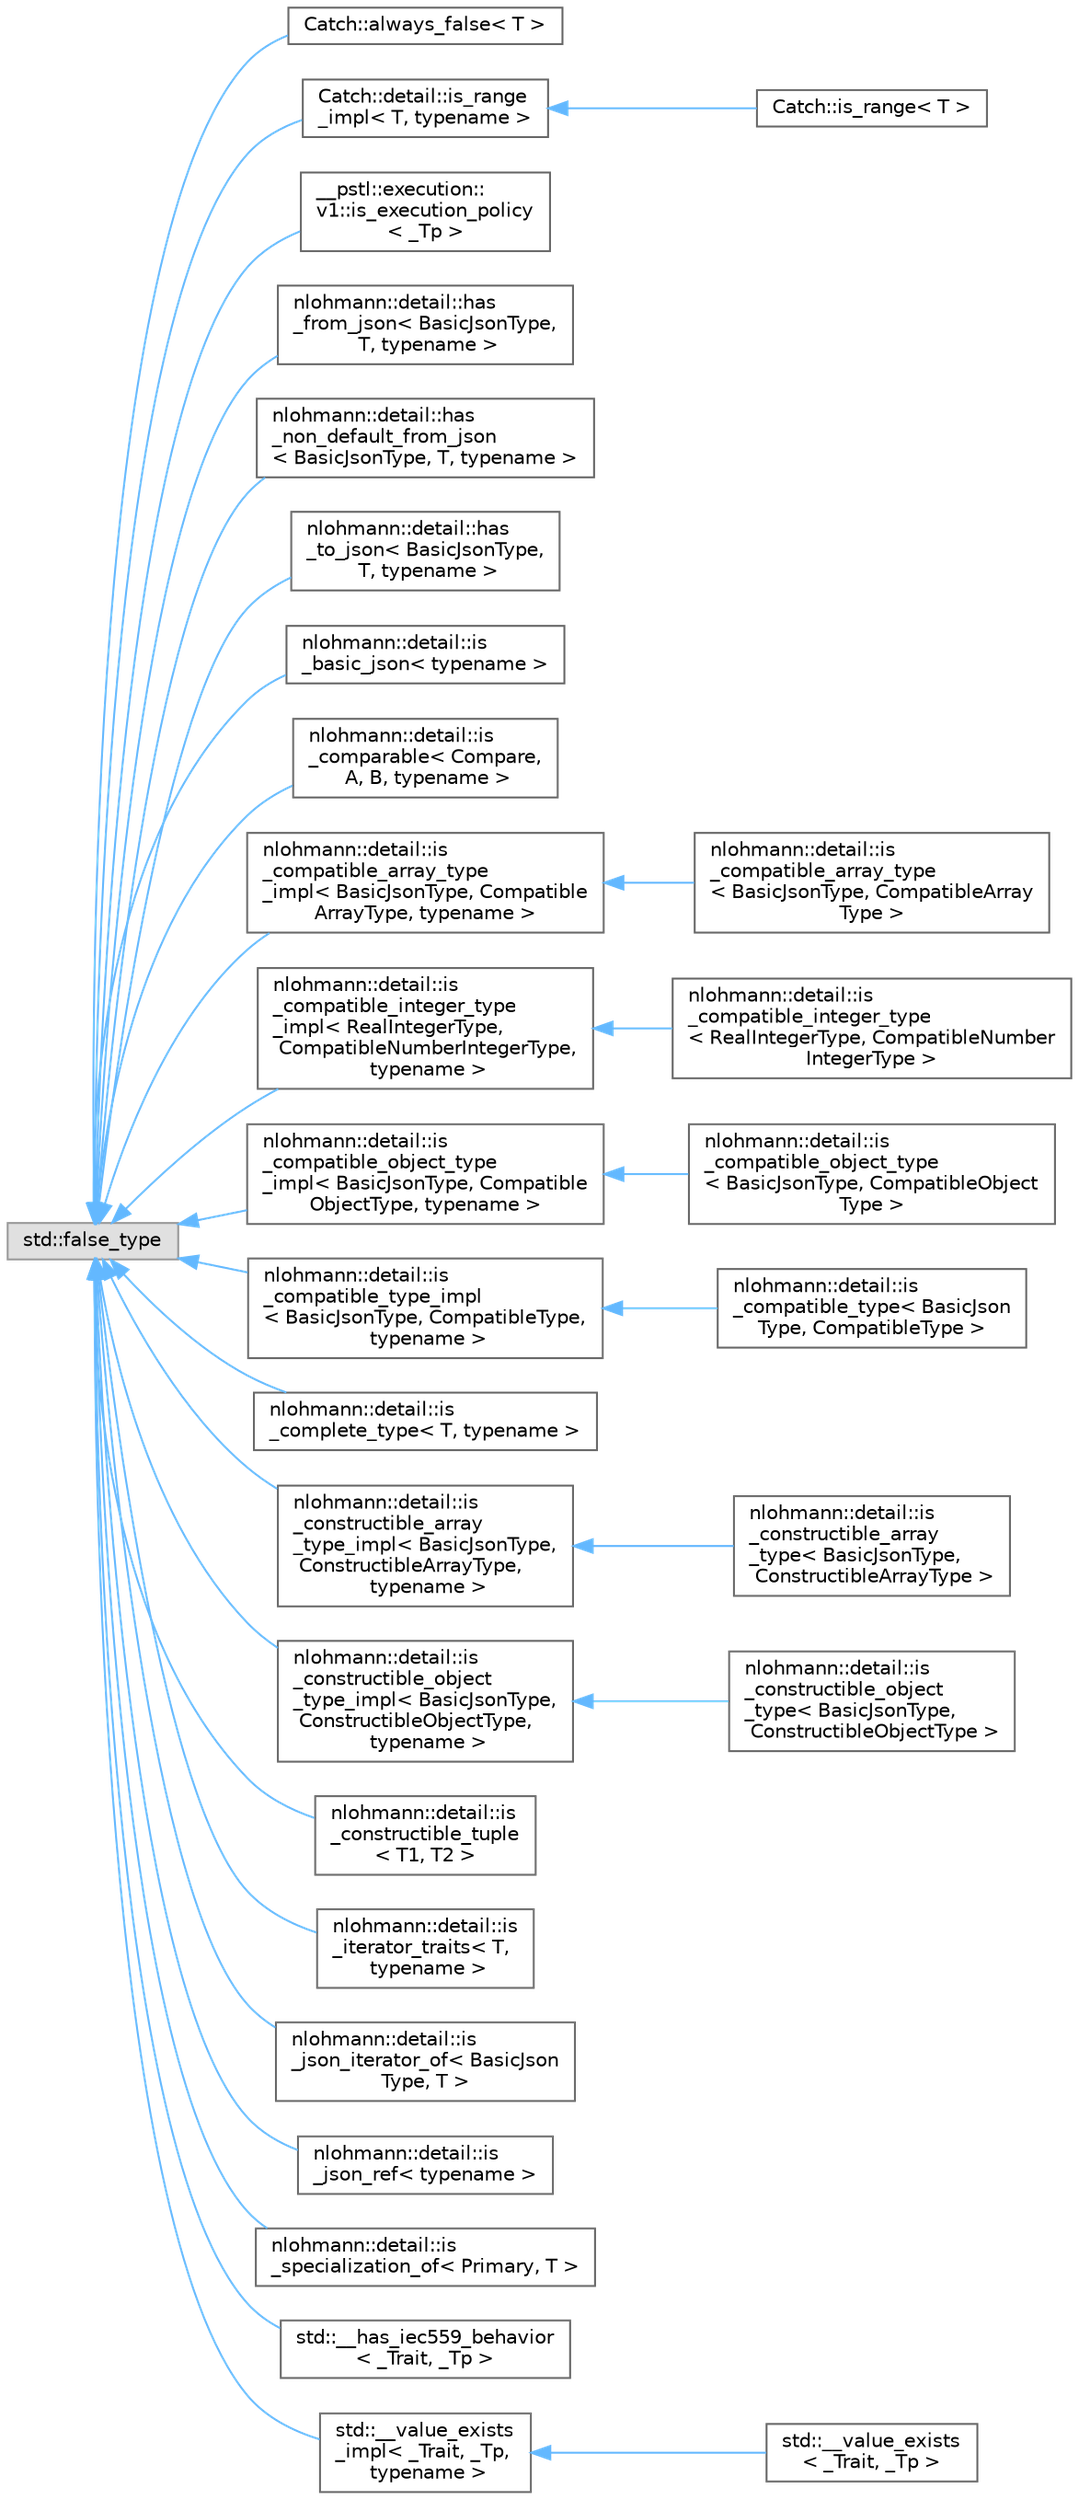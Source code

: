 digraph "Graphical Class Hierarchy"
{
 // LATEX_PDF_SIZE
  bgcolor="transparent";
  edge [fontname=Helvetica,fontsize=10,labelfontname=Helvetica,labelfontsize=10];
  node [fontname=Helvetica,fontsize=10,shape=box,height=0.2,width=0.4];
  rankdir="LR";
  Node0 [id="Node000000",label="std::false_type",height=0.2,width=0.4,color="grey60", fillcolor="#E0E0E0", style="filled",tooltip=" "];
  Node0 -> Node1 [id="edge383_Node000000_Node000001",dir="back",color="steelblue1",style="solid",tooltip=" "];
  Node1 [id="Node000001",label="Catch::always_false\< T \>",height=0.2,width=0.4,color="grey40", fillcolor="white", style="filled",URL="$struct_catch_1_1always__false.html",tooltip=" "];
  Node0 -> Node2 [id="edge384_Node000000_Node000002",dir="back",color="steelblue1",style="solid",tooltip=" "];
  Node2 [id="Node000002",label="Catch::detail::is_range\l_impl\< T, typename \>",height=0.2,width=0.4,color="grey40", fillcolor="white", style="filled",URL="$struct_catch_1_1detail_1_1is__range__impl.html",tooltip=" "];
  Node2 -> Node3 [id="edge385_Node000002_Node000003",dir="back",color="steelblue1",style="solid",tooltip=" "];
  Node3 [id="Node000003",label="Catch::is_range\< T \>",height=0.2,width=0.4,color="grey40", fillcolor="white", style="filled",URL="$struct_catch_1_1is__range.html",tooltip=" "];
  Node0 -> Node4 [id="edge386_Node000000_Node000004",dir="back",color="steelblue1",style="solid",tooltip=" "];
  Node4 [id="Node000004",label="__pstl::execution::\lv1::is_execution_policy\l\< _Tp \>",height=0.2,width=0.4,color="grey40", fillcolor="white", style="filled",URL="$struct____pstl_1_1execution_1_1v1_1_1is__execution__policy.html",tooltip=" "];
  Node0 -> Node5 [id="edge387_Node000000_Node000005",dir="back",color="steelblue1",style="solid",tooltip=" "];
  Node5 [id="Node000005",label="nlohmann::detail::has\l_from_json\< BasicJsonType,\l T, typename \>",height=0.2,width=0.4,color="grey40", fillcolor="white", style="filled",URL="$structnlohmann_1_1detail_1_1has__from__json.html",tooltip=" "];
  Node0 -> Node6 [id="edge388_Node000000_Node000006",dir="back",color="steelblue1",style="solid",tooltip=" "];
  Node6 [id="Node000006",label="nlohmann::detail::has\l_non_default_from_json\l\< BasicJsonType, T, typename \>",height=0.2,width=0.4,color="grey40", fillcolor="white", style="filled",URL="$structnlohmann_1_1detail_1_1has__non__default__from__json.html",tooltip=" "];
  Node0 -> Node7 [id="edge389_Node000000_Node000007",dir="back",color="steelblue1",style="solid",tooltip=" "];
  Node7 [id="Node000007",label="nlohmann::detail::has\l_to_json\< BasicJsonType,\l T, typename \>",height=0.2,width=0.4,color="grey40", fillcolor="white", style="filled",URL="$structnlohmann_1_1detail_1_1has__to__json.html",tooltip=" "];
  Node0 -> Node8 [id="edge390_Node000000_Node000008",dir="back",color="steelblue1",style="solid",tooltip=" "];
  Node8 [id="Node000008",label="nlohmann::detail::is\l_basic_json\< typename \>",height=0.2,width=0.4,color="grey40", fillcolor="white", style="filled",URL="$structnlohmann_1_1detail_1_1is__basic__json.html",tooltip=" "];
  Node0 -> Node9 [id="edge391_Node000000_Node000009",dir="back",color="steelblue1",style="solid",tooltip=" "];
  Node9 [id="Node000009",label="nlohmann::detail::is\l_comparable\< Compare,\l A, B, typename \>",height=0.2,width=0.4,color="grey40", fillcolor="white", style="filled",URL="$structnlohmann_1_1detail_1_1is__comparable.html",tooltip=" "];
  Node0 -> Node10 [id="edge392_Node000000_Node000010",dir="back",color="steelblue1",style="solid",tooltip=" "];
  Node10 [id="Node000010",label="nlohmann::detail::is\l_compatible_array_type\l_impl\< BasicJsonType, Compatible\lArrayType, typename \>",height=0.2,width=0.4,color="grey40", fillcolor="white", style="filled",URL="$structnlohmann_1_1detail_1_1is__compatible__array__type__impl.html",tooltip=" "];
  Node10 -> Node11 [id="edge393_Node000010_Node000011",dir="back",color="steelblue1",style="solid",tooltip=" "];
  Node11 [id="Node000011",label="nlohmann::detail::is\l_compatible_array_type\l\< BasicJsonType, CompatibleArray\lType \>",height=0.2,width=0.4,color="grey40", fillcolor="white", style="filled",URL="$structnlohmann_1_1detail_1_1is__compatible__array__type.html",tooltip=" "];
  Node0 -> Node12 [id="edge394_Node000000_Node000012",dir="back",color="steelblue1",style="solid",tooltip=" "];
  Node12 [id="Node000012",label="nlohmann::detail::is\l_compatible_integer_type\l_impl\< RealIntegerType,\l CompatibleNumberIntegerType,\l typename \>",height=0.2,width=0.4,color="grey40", fillcolor="white", style="filled",URL="$structnlohmann_1_1detail_1_1is__compatible__integer__type__impl.html",tooltip=" "];
  Node12 -> Node13 [id="edge395_Node000012_Node000013",dir="back",color="steelblue1",style="solid",tooltip=" "];
  Node13 [id="Node000013",label="nlohmann::detail::is\l_compatible_integer_type\l\< RealIntegerType, CompatibleNumber\lIntegerType \>",height=0.2,width=0.4,color="grey40", fillcolor="white", style="filled",URL="$structnlohmann_1_1detail_1_1is__compatible__integer__type.html",tooltip=" "];
  Node0 -> Node14 [id="edge396_Node000000_Node000014",dir="back",color="steelblue1",style="solid",tooltip=" "];
  Node14 [id="Node000014",label="nlohmann::detail::is\l_compatible_object_type\l_impl\< BasicJsonType, Compatible\lObjectType, typename \>",height=0.2,width=0.4,color="grey40", fillcolor="white", style="filled",URL="$structnlohmann_1_1detail_1_1is__compatible__object__type__impl.html",tooltip=" "];
  Node14 -> Node15 [id="edge397_Node000014_Node000015",dir="back",color="steelblue1",style="solid",tooltip=" "];
  Node15 [id="Node000015",label="nlohmann::detail::is\l_compatible_object_type\l\< BasicJsonType, CompatibleObject\lType \>",height=0.2,width=0.4,color="grey40", fillcolor="white", style="filled",URL="$structnlohmann_1_1detail_1_1is__compatible__object__type.html",tooltip=" "];
  Node0 -> Node16 [id="edge398_Node000000_Node000016",dir="back",color="steelblue1",style="solid",tooltip=" "];
  Node16 [id="Node000016",label="nlohmann::detail::is\l_compatible_type_impl\l\< BasicJsonType, CompatibleType,\l typename \>",height=0.2,width=0.4,color="grey40", fillcolor="white", style="filled",URL="$structnlohmann_1_1detail_1_1is__compatible__type__impl.html",tooltip=" "];
  Node16 -> Node17 [id="edge399_Node000016_Node000017",dir="back",color="steelblue1",style="solid",tooltip=" "];
  Node17 [id="Node000017",label="nlohmann::detail::is\l_compatible_type\< BasicJson\lType, CompatibleType \>",height=0.2,width=0.4,color="grey40", fillcolor="white", style="filled",URL="$structnlohmann_1_1detail_1_1is__compatible__type.html",tooltip=" "];
  Node0 -> Node18 [id="edge400_Node000000_Node000018",dir="back",color="steelblue1",style="solid",tooltip=" "];
  Node18 [id="Node000018",label="nlohmann::detail::is\l_complete_type\< T, typename \>",height=0.2,width=0.4,color="grey40", fillcolor="white", style="filled",URL="$structnlohmann_1_1detail_1_1is__complete__type.html",tooltip=" "];
  Node0 -> Node19 [id="edge401_Node000000_Node000019",dir="back",color="steelblue1",style="solid",tooltip=" "];
  Node19 [id="Node000019",label="nlohmann::detail::is\l_constructible_array\l_type_impl\< BasicJsonType,\l ConstructibleArrayType,\l typename \>",height=0.2,width=0.4,color="grey40", fillcolor="white", style="filled",URL="$structnlohmann_1_1detail_1_1is__constructible__array__type__impl.html",tooltip=" "];
  Node19 -> Node20 [id="edge402_Node000019_Node000020",dir="back",color="steelblue1",style="solid",tooltip=" "];
  Node20 [id="Node000020",label="nlohmann::detail::is\l_constructible_array\l_type\< BasicJsonType,\l ConstructibleArrayType \>",height=0.2,width=0.4,color="grey40", fillcolor="white", style="filled",URL="$structnlohmann_1_1detail_1_1is__constructible__array__type.html",tooltip=" "];
  Node0 -> Node21 [id="edge403_Node000000_Node000021",dir="back",color="steelblue1",style="solid",tooltip=" "];
  Node21 [id="Node000021",label="nlohmann::detail::is\l_constructible_object\l_type_impl\< BasicJsonType,\l ConstructibleObjectType,\l typename \>",height=0.2,width=0.4,color="grey40", fillcolor="white", style="filled",URL="$structnlohmann_1_1detail_1_1is__constructible__object__type__impl.html",tooltip=" "];
  Node21 -> Node22 [id="edge404_Node000021_Node000022",dir="back",color="steelblue1",style="solid",tooltip=" "];
  Node22 [id="Node000022",label="nlohmann::detail::is\l_constructible_object\l_type\< BasicJsonType,\l ConstructibleObjectType \>",height=0.2,width=0.4,color="grey40", fillcolor="white", style="filled",URL="$structnlohmann_1_1detail_1_1is__constructible__object__type.html",tooltip=" "];
  Node0 -> Node23 [id="edge405_Node000000_Node000023",dir="back",color="steelblue1",style="solid",tooltip=" "];
  Node23 [id="Node000023",label="nlohmann::detail::is\l_constructible_tuple\l\< T1, T2 \>",height=0.2,width=0.4,color="grey40", fillcolor="white", style="filled",URL="$structnlohmann_1_1detail_1_1is__constructible__tuple.html",tooltip=" "];
  Node0 -> Node24 [id="edge406_Node000000_Node000024",dir="back",color="steelblue1",style="solid",tooltip=" "];
  Node24 [id="Node000024",label="nlohmann::detail::is\l_iterator_traits\< T,\l typename \>",height=0.2,width=0.4,color="grey40", fillcolor="white", style="filled",URL="$structnlohmann_1_1detail_1_1is__iterator__traits.html",tooltip=" "];
  Node0 -> Node25 [id="edge407_Node000000_Node000025",dir="back",color="steelblue1",style="solid",tooltip=" "];
  Node25 [id="Node000025",label="nlohmann::detail::is\l_json_iterator_of\< BasicJson\lType, T \>",height=0.2,width=0.4,color="grey40", fillcolor="white", style="filled",URL="$structnlohmann_1_1detail_1_1is__json__iterator__of.html",tooltip=" "];
  Node0 -> Node26 [id="edge408_Node000000_Node000026",dir="back",color="steelblue1",style="solid",tooltip=" "];
  Node26 [id="Node000026",label="nlohmann::detail::is\l_json_ref\< typename \>",height=0.2,width=0.4,color="grey40", fillcolor="white", style="filled",URL="$structnlohmann_1_1detail_1_1is__json__ref.html",tooltip=" "];
  Node0 -> Node27 [id="edge409_Node000000_Node000027",dir="back",color="steelblue1",style="solid",tooltip=" "];
  Node27 [id="Node000027",label="nlohmann::detail::is\l_specialization_of\< Primary, T \>",height=0.2,width=0.4,color="grey40", fillcolor="white", style="filled",URL="$structnlohmann_1_1detail_1_1is__specialization__of.html",tooltip=" "];
  Node0 -> Node28 [id="edge410_Node000000_Node000028",dir="back",color="steelblue1",style="solid",tooltip=" "];
  Node28 [id="Node000028",label="std::__has_iec559_behavior\l\< _Trait, _Tp \>",height=0.2,width=0.4,color="grey40", fillcolor="white", style="filled",URL="$structstd_1_1____has__iec559__behavior.html",tooltip=" "];
  Node0 -> Node29 [id="edge411_Node000000_Node000029",dir="back",color="steelblue1",style="solid",tooltip=" "];
  Node29 [id="Node000029",label="std::__value_exists\l_impl\< _Trait, _Tp,\l typename \>",height=0.2,width=0.4,color="grey40", fillcolor="white", style="filled",URL="$structstd_1_1____value__exists__impl.html",tooltip=" "];
  Node29 -> Node30 [id="edge412_Node000029_Node000030",dir="back",color="steelblue1",style="solid",tooltip=" "];
  Node30 [id="Node000030",label="std::__value_exists\l\< _Trait, _Tp \>",height=0.2,width=0.4,color="grey40", fillcolor="white", style="filled",URL="$structstd_1_1____value__exists.html",tooltip=" "];
}
